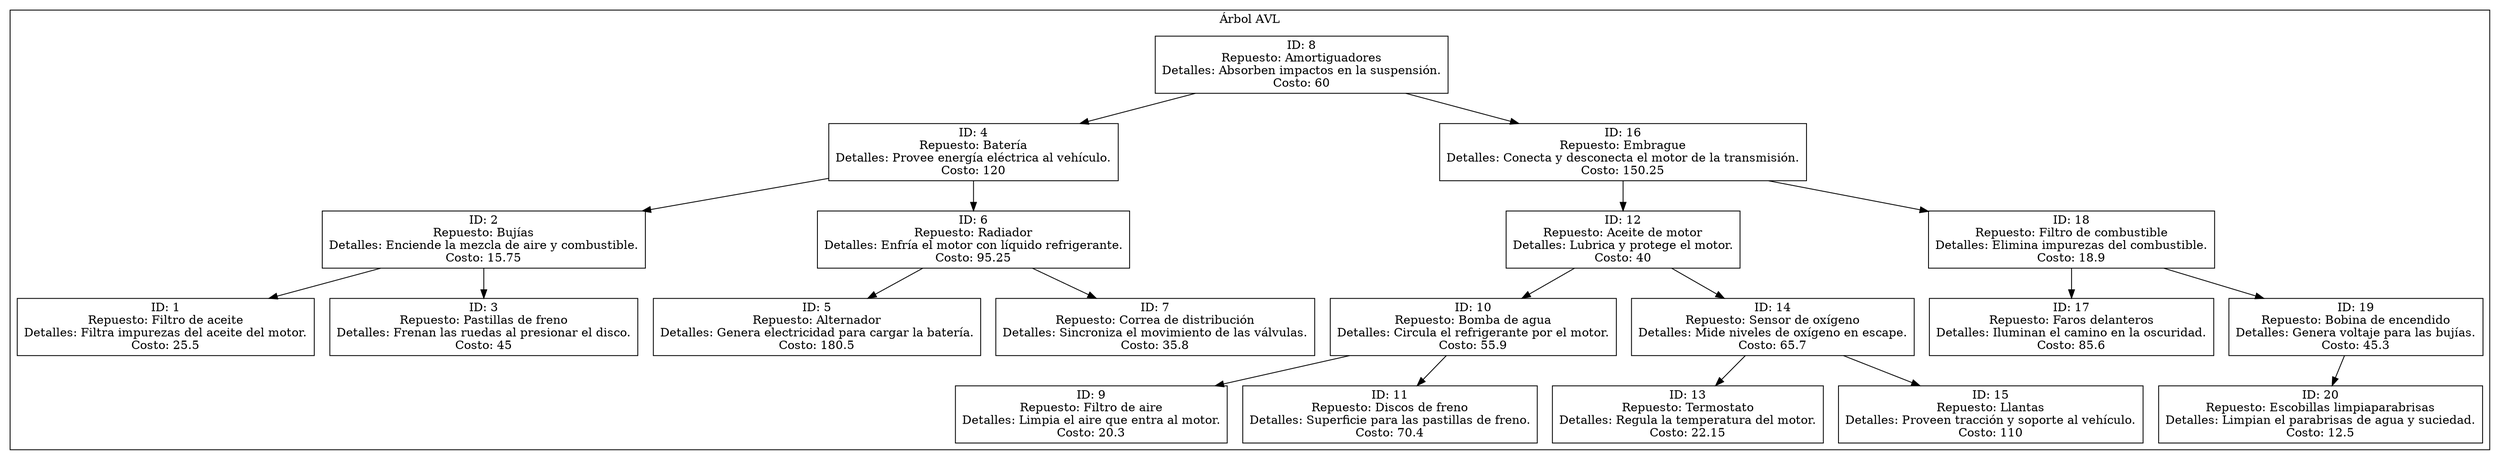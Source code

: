 digraph ALVTree {
    node [shape=box];
    rankdir=TB;
    subgraph cluster_0 {
        label = "Árbol AVL";
        "8" [label="ID: 8\nRepuesto: Amortiguadores\nDetalles: Absorben impactos en la suspensión.\nCosto: 60"];
        "4" [label="ID: 4\nRepuesto: Batería\nDetalles: Provee energía eléctrica al vehículo.\nCosto: 120"];
        "2" [label="ID: 2\nRepuesto: Bujías\nDetalles: Enciende la mezcla de aire y combustible.\nCosto: 15.75"];
        "1" [label="ID: 1\nRepuesto: Filtro de aceite\nDetalles: Filtra impurezas del aceite del motor.\nCosto: 25.5"];
        "3" [label="ID: 3\nRepuesto: Pastillas de freno\nDetalles: Frenan las ruedas al presionar el disco.\nCosto: 45"];
        "6" [label="ID: 6\nRepuesto: Radiador\nDetalles: Enfría el motor con líquido refrigerante.\nCosto: 95.25"];
        "5" [label="ID: 5\nRepuesto: Alternador\nDetalles: Genera electricidad para cargar la batería.\nCosto: 180.5"];
        "7" [label="ID: 7\nRepuesto: Correa de distribución\nDetalles: Sincroniza el movimiento de las válvulas.\nCosto: 35.8"];
        "16" [label="ID: 16\nRepuesto: Embrague\nDetalles: Conecta y desconecta el motor de la transmisión.\nCosto: 150.25"];
        "12" [label="ID: 12\nRepuesto: Aceite de motor\nDetalles: Lubrica y protege el motor.\nCosto: 40"];
        "10" [label="ID: 10\nRepuesto: Bomba de agua\nDetalles: Circula el refrigerante por el motor.\nCosto: 55.9"];
        "9" [label="ID: 9\nRepuesto: Filtro de aire\nDetalles: Limpia el aire que entra al motor.\nCosto: 20.3"];
        "11" [label="ID: 11\nRepuesto: Discos de freno\nDetalles: Superficie para las pastillas de freno.\nCosto: 70.4"];
        "14" [label="ID: 14\nRepuesto: Sensor de oxígeno\nDetalles: Mide niveles de oxígeno en escape.\nCosto: 65.7"];
        "13" [label="ID: 13\nRepuesto: Termostato\nDetalles: Regula la temperatura del motor.\nCosto: 22.15"];
        "15" [label="ID: 15\nRepuesto: Llantas\nDetalles: Proveen tracción y soporte al vehículo.\nCosto: 110"];
        "18" [label="ID: 18\nRepuesto: Filtro de combustible\nDetalles: Elimina impurezas del combustible.\nCosto: 18.9"];
        "17" [label="ID: 17\nRepuesto: Faros delanteros\nDetalles: Iluminan el camino en la oscuridad.\nCosto: 85.6"];
        "19" [label="ID: 19\nRepuesto: Bobina de encendido\nDetalles: Genera voltaje para las bujías.\nCosto: 45.3"];
        "20" [label="ID: 20\nRepuesto: Escobillas limpiaparabrisas\nDetalles: Limpian el parabrisas de agua y suciedad.\nCosto: 12.5"];
        "8" -> "4";
        "8" -> "16";
        "4" -> "2";
        "4" -> "6";
        "2" -> "1";
        "2" -> "3";
        "6" -> "5";
        "6" -> "7";
        "16" -> "12";
        "16" -> "18";
        "12" -> "10";
        "12" -> "14";
        "10" -> "9";
        "10" -> "11";
        "14" -> "13";
        "14" -> "15";
        "18" -> "17";
        "18" -> "19";
        "19" -> "20";
    }
}
